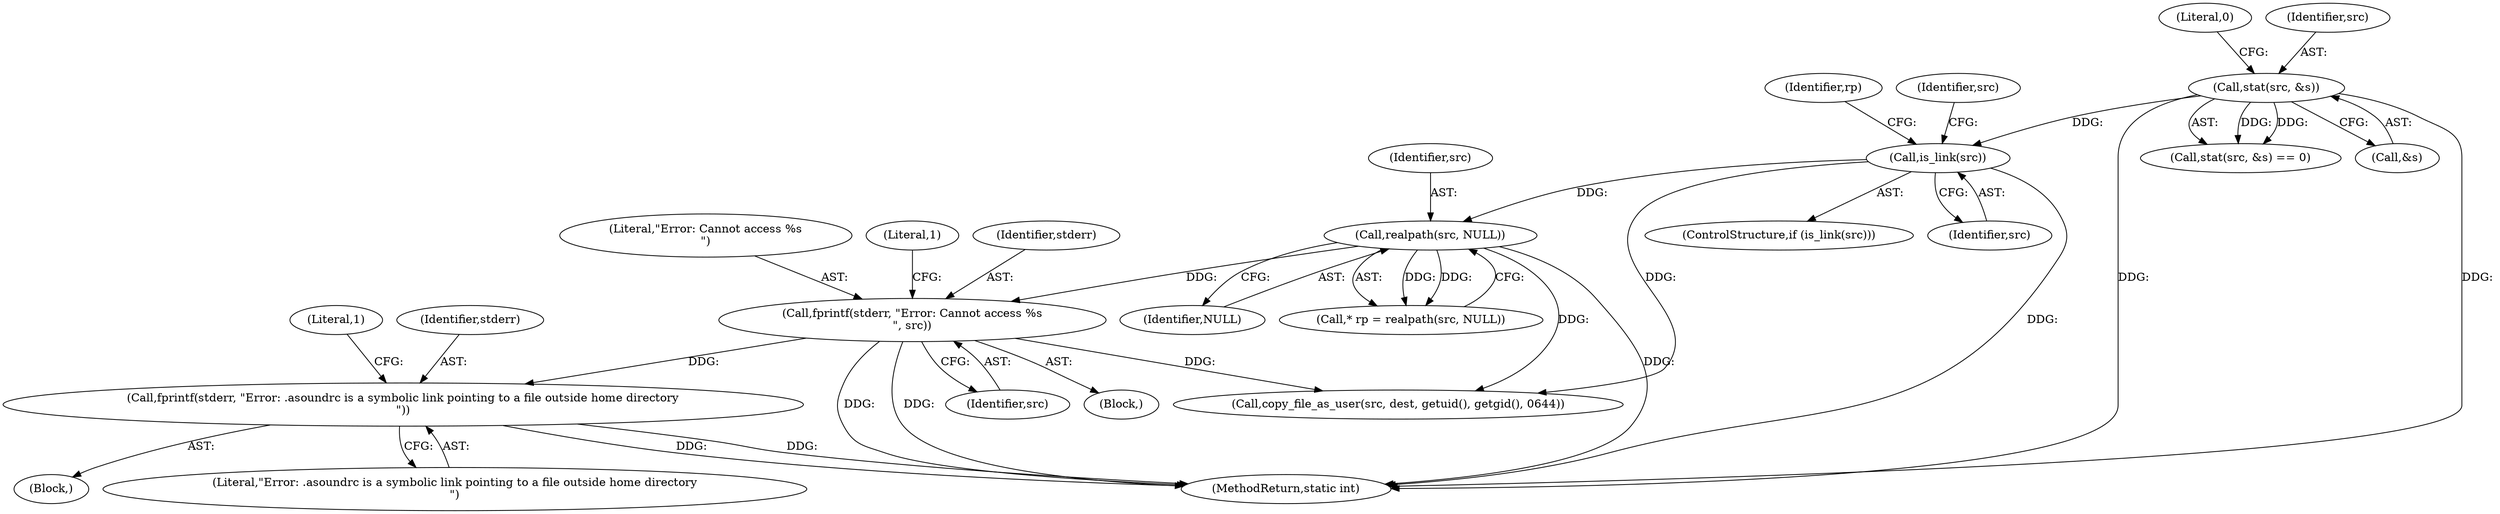 digraph "0_firejail_38d418505e9ee2d326557e5639e8da49c298858f_0@API" {
"1000186" [label="(Call,fprintf(stderr, \"Error: .asoundrc is a symbolic link pointing to a file outside home directory\n\"))"];
"1000167" [label="(Call,fprintf(stderr, \"Error: Cannot access %s\n\", src))"];
"1000160" [label="(Call,realpath(src, NULL))"];
"1000154" [label="(Call,is_link(src))"];
"1000147" [label="(Call,stat(src, &s))"];
"1000159" [label="(Identifier,rp)"];
"1000162" [label="(Identifier,NULL)"];
"1000153" [label="(ControlStructure,if (is_link(src)))"];
"1000151" [label="(Literal,0)"];
"1000148" [label="(Identifier,src)"];
"1000146" [label="(Call,stat(src, &s) == 0)"];
"1000190" [label="(Literal,1)"];
"1000169" [label="(Literal,\"Error: Cannot access %s\n\")"];
"1000166" [label="(Block,)"];
"1000154" [label="(Call,is_link(src))"];
"1000149" [label="(Call,&s)"];
"1000187" [label="(Identifier,stderr)"];
"1000160" [label="(Call,realpath(src, NULL))"];
"1000172" [label="(Literal,1)"];
"1000158" [label="(Call,* rp = realpath(src, NULL))"];
"1000161" [label="(Identifier,src)"];
"1000193" [label="(Call,copy_file_as_user(src, dest, getuid(), getgid(), 0644))"];
"1000170" [label="(Identifier,src)"];
"1000194" [label="(Identifier,src)"];
"1000206" [label="(MethodReturn,static int)"];
"1000167" [label="(Call,fprintf(stderr, \"Error: Cannot access %s\n\", src))"];
"1000155" [label="(Identifier,src)"];
"1000185" [label="(Block,)"];
"1000147" [label="(Call,stat(src, &s))"];
"1000168" [label="(Identifier,stderr)"];
"1000186" [label="(Call,fprintf(stderr, \"Error: .asoundrc is a symbolic link pointing to a file outside home directory\n\"))"];
"1000188" [label="(Literal,\"Error: .asoundrc is a symbolic link pointing to a file outside home directory\n\")"];
"1000186" -> "1000185"  [label="AST: "];
"1000186" -> "1000188"  [label="CFG: "];
"1000187" -> "1000186"  [label="AST: "];
"1000188" -> "1000186"  [label="AST: "];
"1000190" -> "1000186"  [label="CFG: "];
"1000186" -> "1000206"  [label="DDG: "];
"1000186" -> "1000206"  [label="DDG: "];
"1000167" -> "1000186"  [label="DDG: "];
"1000167" -> "1000166"  [label="AST: "];
"1000167" -> "1000170"  [label="CFG: "];
"1000168" -> "1000167"  [label="AST: "];
"1000169" -> "1000167"  [label="AST: "];
"1000170" -> "1000167"  [label="AST: "];
"1000172" -> "1000167"  [label="CFG: "];
"1000167" -> "1000206"  [label="DDG: "];
"1000167" -> "1000206"  [label="DDG: "];
"1000160" -> "1000167"  [label="DDG: "];
"1000167" -> "1000193"  [label="DDG: "];
"1000160" -> "1000158"  [label="AST: "];
"1000160" -> "1000162"  [label="CFG: "];
"1000161" -> "1000160"  [label="AST: "];
"1000162" -> "1000160"  [label="AST: "];
"1000158" -> "1000160"  [label="CFG: "];
"1000160" -> "1000206"  [label="DDG: "];
"1000160" -> "1000158"  [label="DDG: "];
"1000160" -> "1000158"  [label="DDG: "];
"1000154" -> "1000160"  [label="DDG: "];
"1000160" -> "1000193"  [label="DDG: "];
"1000154" -> "1000153"  [label="AST: "];
"1000154" -> "1000155"  [label="CFG: "];
"1000155" -> "1000154"  [label="AST: "];
"1000159" -> "1000154"  [label="CFG: "];
"1000194" -> "1000154"  [label="CFG: "];
"1000154" -> "1000206"  [label="DDG: "];
"1000147" -> "1000154"  [label="DDG: "];
"1000154" -> "1000193"  [label="DDG: "];
"1000147" -> "1000146"  [label="AST: "];
"1000147" -> "1000149"  [label="CFG: "];
"1000148" -> "1000147"  [label="AST: "];
"1000149" -> "1000147"  [label="AST: "];
"1000151" -> "1000147"  [label="CFG: "];
"1000147" -> "1000206"  [label="DDG: "];
"1000147" -> "1000206"  [label="DDG: "];
"1000147" -> "1000146"  [label="DDG: "];
"1000147" -> "1000146"  [label="DDG: "];
}

